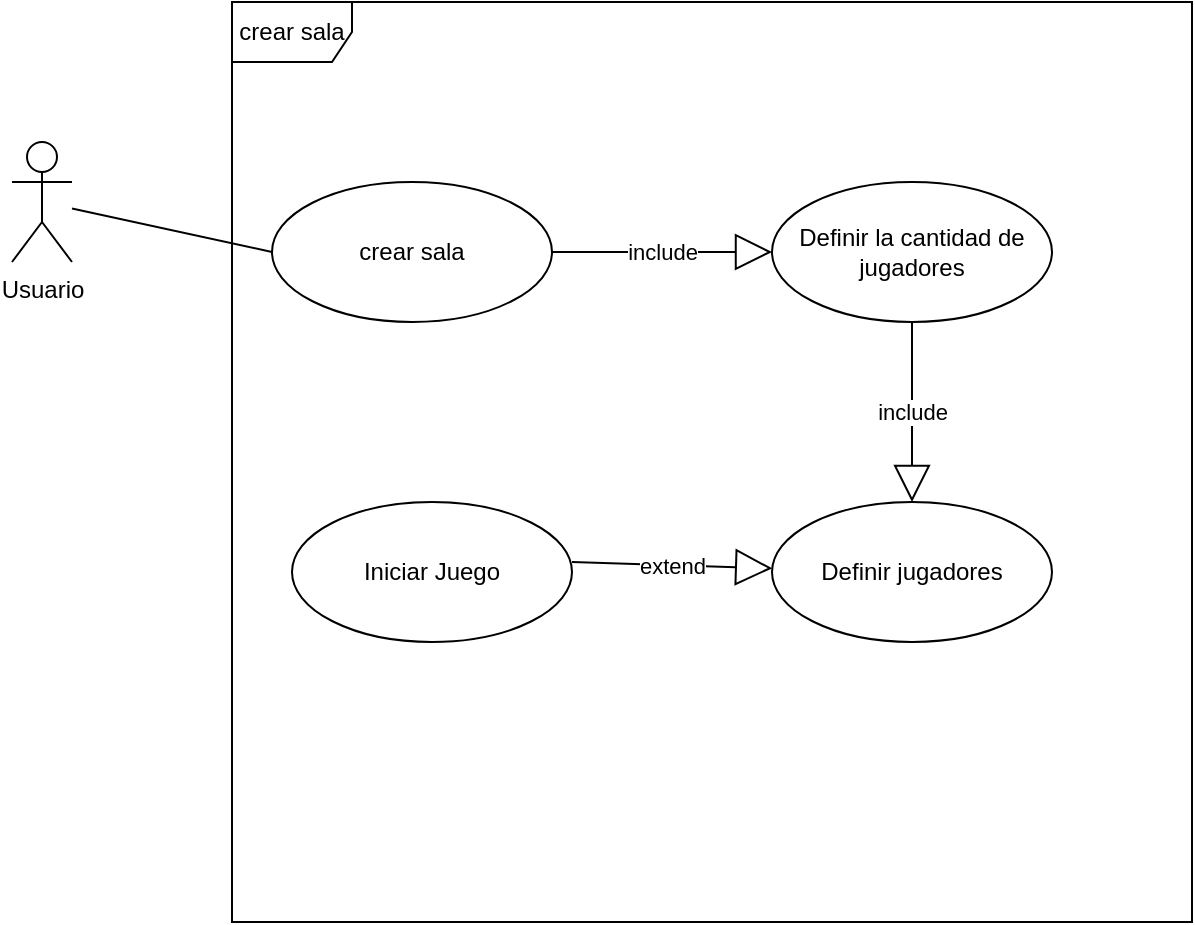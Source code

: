 <mxfile version="28.0.7">
  <diagram name="Página-1" id="DZTbEUajjZjeqsAAwO0T">
    <mxGraphModel dx="2297" dy="1146" grid="1" gridSize="10" guides="1" tooltips="1" connect="1" arrows="1" fold="1" page="1" pageScale="1" pageWidth="827" pageHeight="1169" math="0" shadow="0">
      <root>
        <mxCell id="0" />
        <mxCell id="1" parent="0" />
        <mxCell id="7Mjhgnixy8Q8bsNqLEjv-1" value="Usuario" style="shape=umlActor;verticalLabelPosition=bottom;verticalAlign=top;html=1;" vertex="1" parent="1">
          <mxGeometry x="120" y="220" width="30" height="60" as="geometry" />
        </mxCell>
        <mxCell id="7Mjhgnixy8Q8bsNqLEjv-2" value="crear sala" style="ellipse;whiteSpace=wrap;html=1;" vertex="1" parent="1">
          <mxGeometry x="250" y="240" width="140" height="70" as="geometry" />
        </mxCell>
        <mxCell id="7Mjhgnixy8Q8bsNqLEjv-3" value="crear sala" style="shape=umlFrame;whiteSpace=wrap;html=1;pointerEvents=0;" vertex="1" parent="1">
          <mxGeometry x="230" y="150" width="480" height="460" as="geometry" />
        </mxCell>
        <mxCell id="7Mjhgnixy8Q8bsNqLEjv-5" value="" style="endArrow=none;html=1;rounded=0;entryX=0;entryY=0.5;entryDx=0;entryDy=0;" edge="1" parent="1" source="7Mjhgnixy8Q8bsNqLEjv-1" target="7Mjhgnixy8Q8bsNqLEjv-2">
          <mxGeometry width="50" height="50" relative="1" as="geometry">
            <mxPoint x="120" y="580" as="sourcePoint" />
            <mxPoint x="170" y="530" as="targetPoint" />
          </mxGeometry>
        </mxCell>
        <mxCell id="7Mjhgnixy8Q8bsNqLEjv-6" value="Definir la cantidad de jugadores" style="ellipse;whiteSpace=wrap;html=1;" vertex="1" parent="1">
          <mxGeometry x="500" y="240" width="140" height="70" as="geometry" />
        </mxCell>
        <mxCell id="7Mjhgnixy8Q8bsNqLEjv-7" value="include" style="endArrow=block;endSize=16;endFill=0;html=1;rounded=0;exitX=1;exitY=0.5;exitDx=0;exitDy=0;entryX=0;entryY=0.5;entryDx=0;entryDy=0;" edge="1" parent="1" source="7Mjhgnixy8Q8bsNqLEjv-2" target="7Mjhgnixy8Q8bsNqLEjv-6">
          <mxGeometry width="160" relative="1" as="geometry">
            <mxPoint x="370" y="440" as="sourcePoint" />
            <mxPoint x="530" y="440" as="targetPoint" />
          </mxGeometry>
        </mxCell>
        <mxCell id="7Mjhgnixy8Q8bsNqLEjv-8" value="Definir jugadores" style="ellipse;whiteSpace=wrap;html=1;" vertex="1" parent="1">
          <mxGeometry x="500" y="400" width="140" height="70" as="geometry" />
        </mxCell>
        <mxCell id="7Mjhgnixy8Q8bsNqLEjv-9" value="include" style="endArrow=block;endSize=16;endFill=0;html=1;rounded=0;exitX=0.5;exitY=1;exitDx=0;exitDy=0;entryX=0.5;entryY=0;entryDx=0;entryDy=0;" edge="1" parent="1" source="7Mjhgnixy8Q8bsNqLEjv-6" target="7Mjhgnixy8Q8bsNqLEjv-8">
          <mxGeometry width="160" relative="1" as="geometry">
            <mxPoint x="730" y="250" as="sourcePoint" />
            <mxPoint x="840" y="250" as="targetPoint" />
          </mxGeometry>
        </mxCell>
        <mxCell id="7Mjhgnixy8Q8bsNqLEjv-10" value="Iniciar Juego" style="ellipse;whiteSpace=wrap;html=1;" vertex="1" parent="1">
          <mxGeometry x="260" y="400" width="140" height="70" as="geometry" />
        </mxCell>
        <mxCell id="7Mjhgnixy8Q8bsNqLEjv-11" value="extend" style="endArrow=block;endSize=16;endFill=0;html=1;rounded=0;exitX=1;exitY=0.429;exitDx=0;exitDy=0;exitPerimeter=0;" edge="1" parent="1" source="7Mjhgnixy8Q8bsNqLEjv-10" target="7Mjhgnixy8Q8bsNqLEjv-8">
          <mxGeometry width="160" relative="1" as="geometry">
            <mxPoint x="413" y="430" as="sourcePoint" />
            <mxPoint x="413" y="520" as="targetPoint" />
          </mxGeometry>
        </mxCell>
      </root>
    </mxGraphModel>
  </diagram>
</mxfile>

